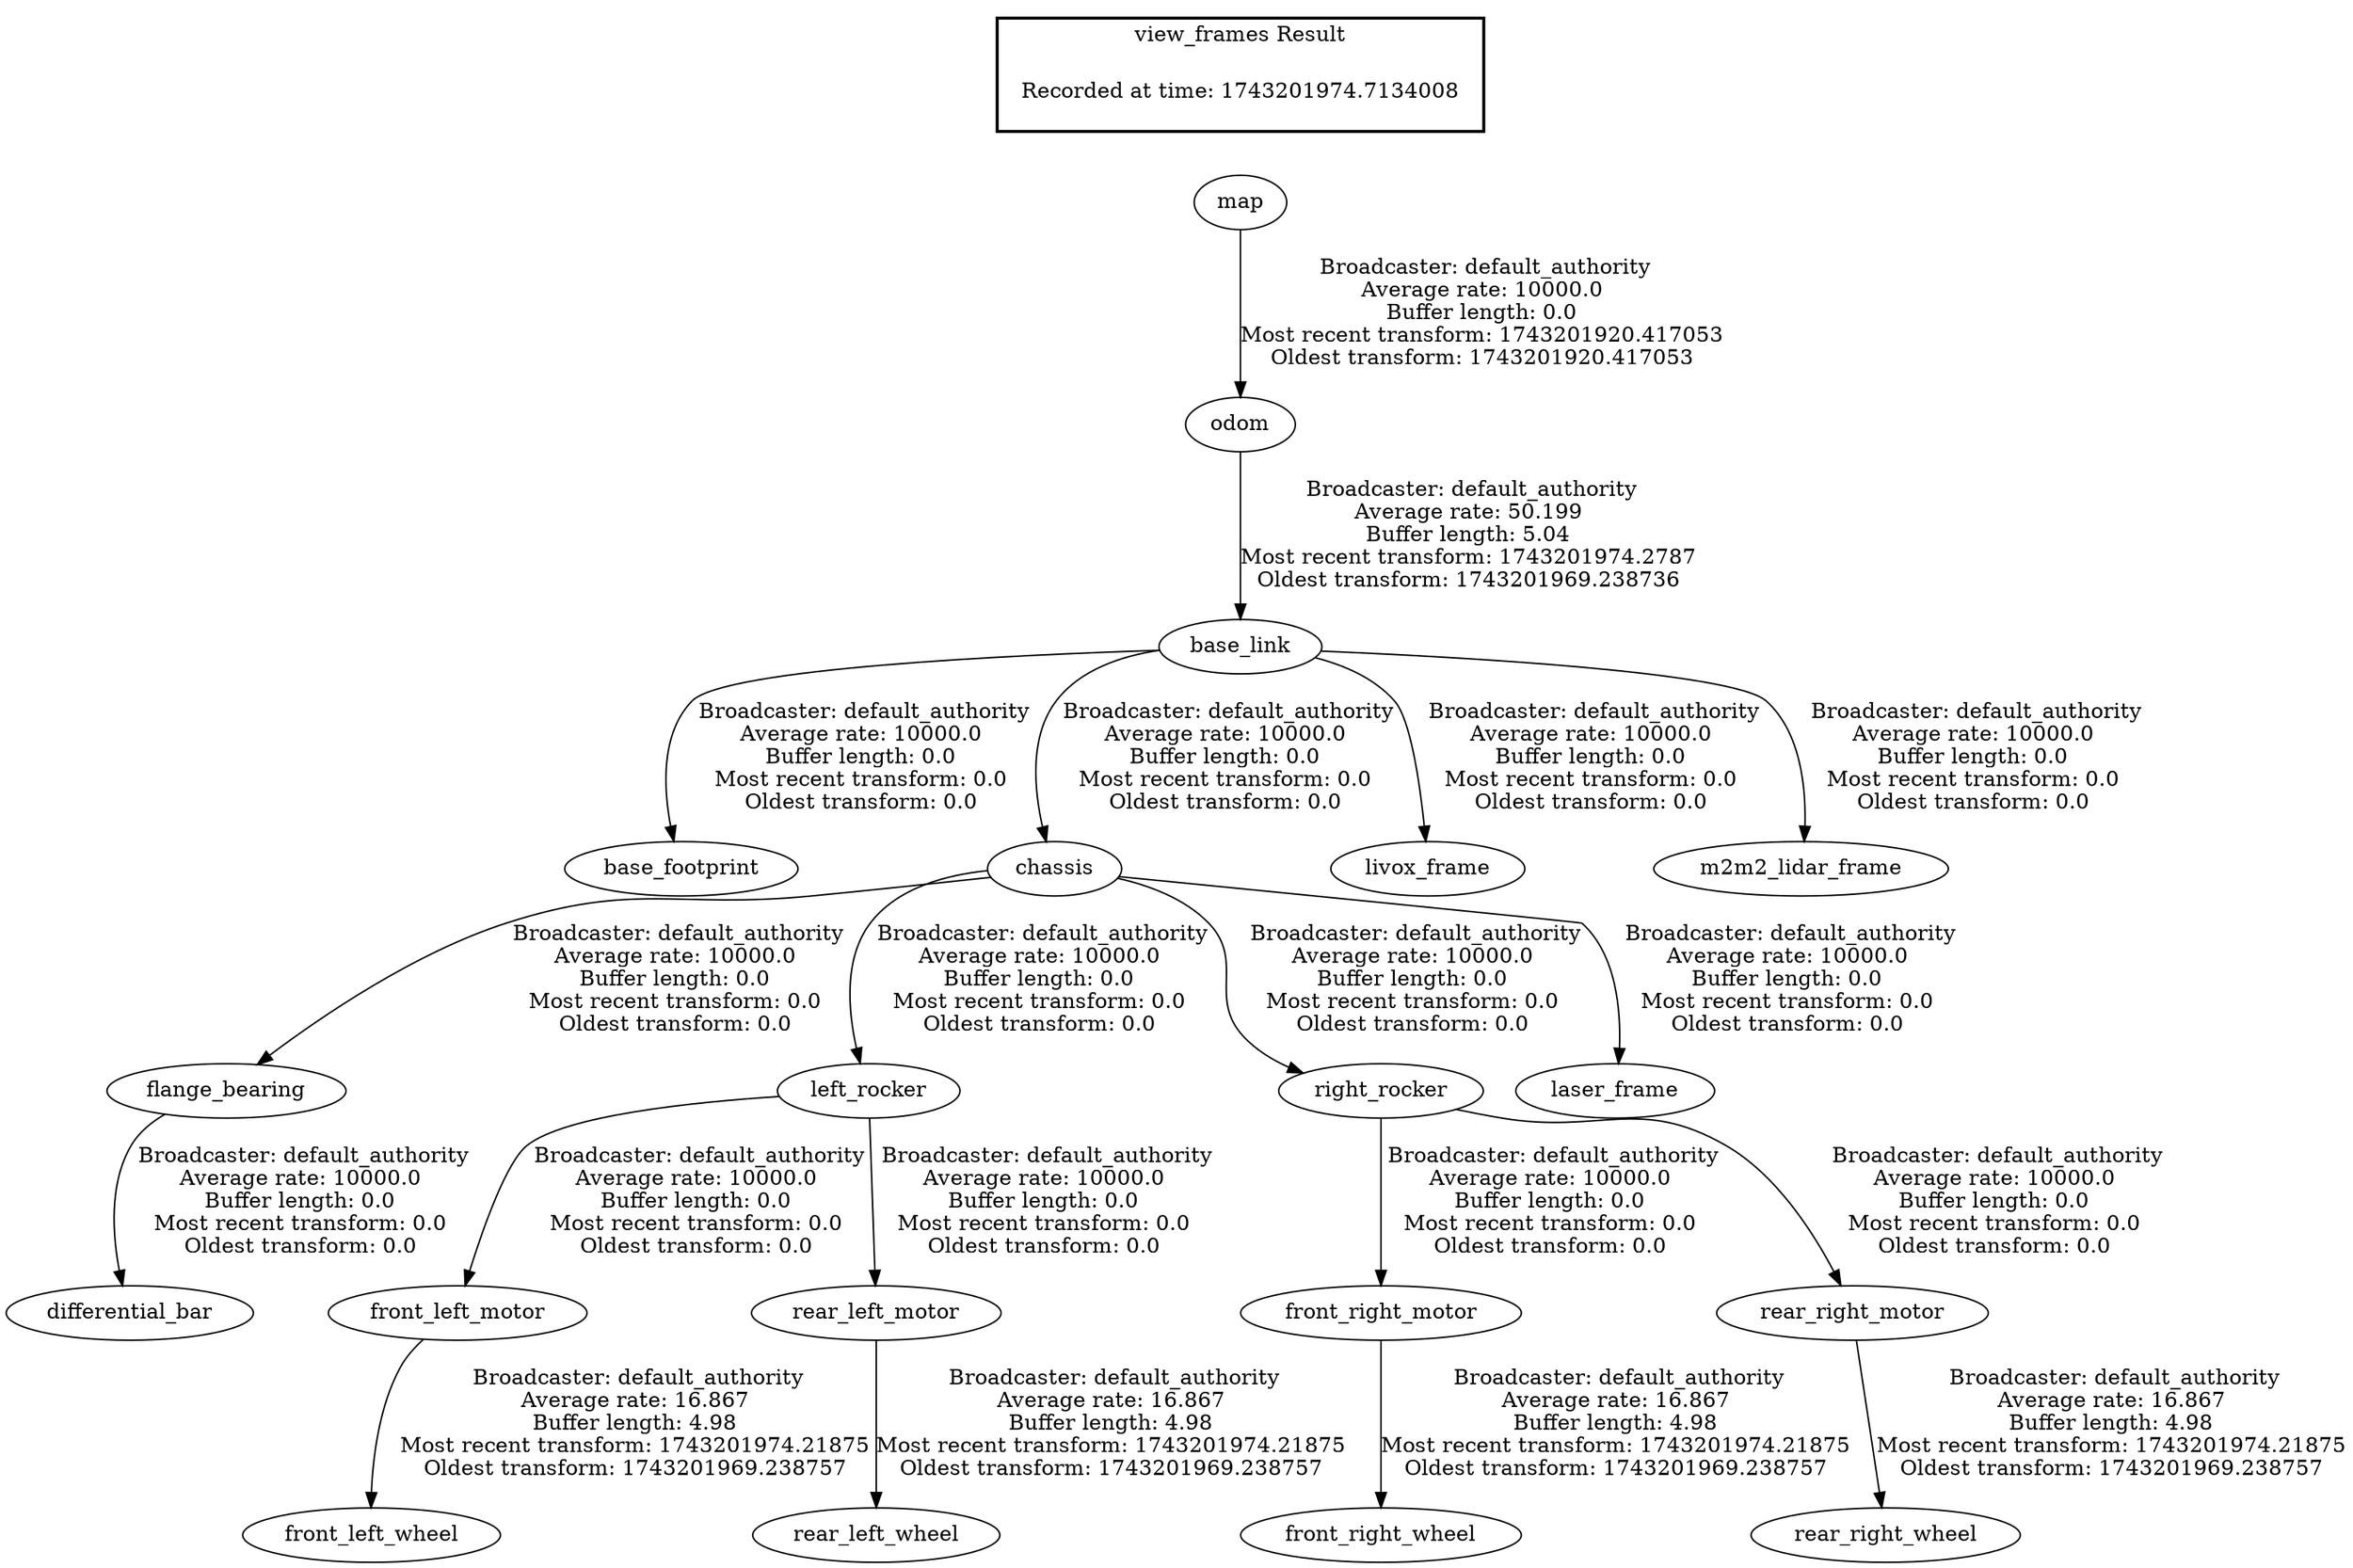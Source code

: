 digraph G {
"map" -> "odom"[label=" Broadcaster: default_authority\nAverage rate: 10000.0\nBuffer length: 0.0\nMost recent transform: 1743201920.417053\nOldest transform: 1743201920.417053\n"];
"base_link" -> "base_footprint"[label=" Broadcaster: default_authority\nAverage rate: 10000.0\nBuffer length: 0.0\nMost recent transform: 0.0\nOldest transform: 0.0\n"];
"odom" -> "base_link"[label=" Broadcaster: default_authority\nAverage rate: 50.199\nBuffer length: 5.04\nMost recent transform: 1743201974.2787\nOldest transform: 1743201969.238736\n"];
"base_link" -> "chassis"[label=" Broadcaster: default_authority\nAverage rate: 10000.0\nBuffer length: 0.0\nMost recent transform: 0.0\nOldest transform: 0.0\n"];
"flange_bearing" -> "differential_bar"[label=" Broadcaster: default_authority\nAverage rate: 10000.0\nBuffer length: 0.0\nMost recent transform: 0.0\nOldest transform: 0.0\n"];
"chassis" -> "flange_bearing"[label=" Broadcaster: default_authority\nAverage rate: 10000.0\nBuffer length: 0.0\nMost recent transform: 0.0\nOldest transform: 0.0\n"];
"left_rocker" -> "front_left_motor"[label=" Broadcaster: default_authority\nAverage rate: 10000.0\nBuffer length: 0.0\nMost recent transform: 0.0\nOldest transform: 0.0\n"];
"chassis" -> "left_rocker"[label=" Broadcaster: default_authority\nAverage rate: 10000.0\nBuffer length: 0.0\nMost recent transform: 0.0\nOldest transform: 0.0\n"];
"right_rocker" -> "front_right_motor"[label=" Broadcaster: default_authority\nAverage rate: 10000.0\nBuffer length: 0.0\nMost recent transform: 0.0\nOldest transform: 0.0\n"];
"chassis" -> "right_rocker"[label=" Broadcaster: default_authority\nAverage rate: 10000.0\nBuffer length: 0.0\nMost recent transform: 0.0\nOldest transform: 0.0\n"];
"chassis" -> "laser_frame"[label=" Broadcaster: default_authority\nAverage rate: 10000.0\nBuffer length: 0.0\nMost recent transform: 0.0\nOldest transform: 0.0\n"];
"base_link" -> "livox_frame"[label=" Broadcaster: default_authority\nAverage rate: 10000.0\nBuffer length: 0.0\nMost recent transform: 0.0\nOldest transform: 0.0\n"];
"base_link" -> "m2m2_lidar_frame"[label=" Broadcaster: default_authority\nAverage rate: 10000.0\nBuffer length: 0.0\nMost recent transform: 0.0\nOldest transform: 0.0\n"];
"left_rocker" -> "rear_left_motor"[label=" Broadcaster: default_authority\nAverage rate: 10000.0\nBuffer length: 0.0\nMost recent transform: 0.0\nOldest transform: 0.0\n"];
"right_rocker" -> "rear_right_motor"[label=" Broadcaster: default_authority\nAverage rate: 10000.0\nBuffer length: 0.0\nMost recent transform: 0.0\nOldest transform: 0.0\n"];
"front_left_motor" -> "front_left_wheel"[label=" Broadcaster: default_authority\nAverage rate: 16.867\nBuffer length: 4.98\nMost recent transform: 1743201974.21875\nOldest transform: 1743201969.238757\n"];
"front_right_motor" -> "front_right_wheel"[label=" Broadcaster: default_authority\nAverage rate: 16.867\nBuffer length: 4.98\nMost recent transform: 1743201974.21875\nOldest transform: 1743201969.238757\n"];
"rear_left_motor" -> "rear_left_wheel"[label=" Broadcaster: default_authority\nAverage rate: 16.867\nBuffer length: 4.98\nMost recent transform: 1743201974.21875\nOldest transform: 1743201969.238757\n"];
"rear_right_motor" -> "rear_right_wheel"[label=" Broadcaster: default_authority\nAverage rate: 16.867\nBuffer length: 4.98\nMost recent transform: 1743201974.21875\nOldest transform: 1743201969.238757\n"];
edge [style=invis];
 subgraph cluster_legend { style=bold; color=black; label ="view_frames Result";
"Recorded at time: 1743201974.7134008"[ shape=plaintext ] ;
}->"map";
}